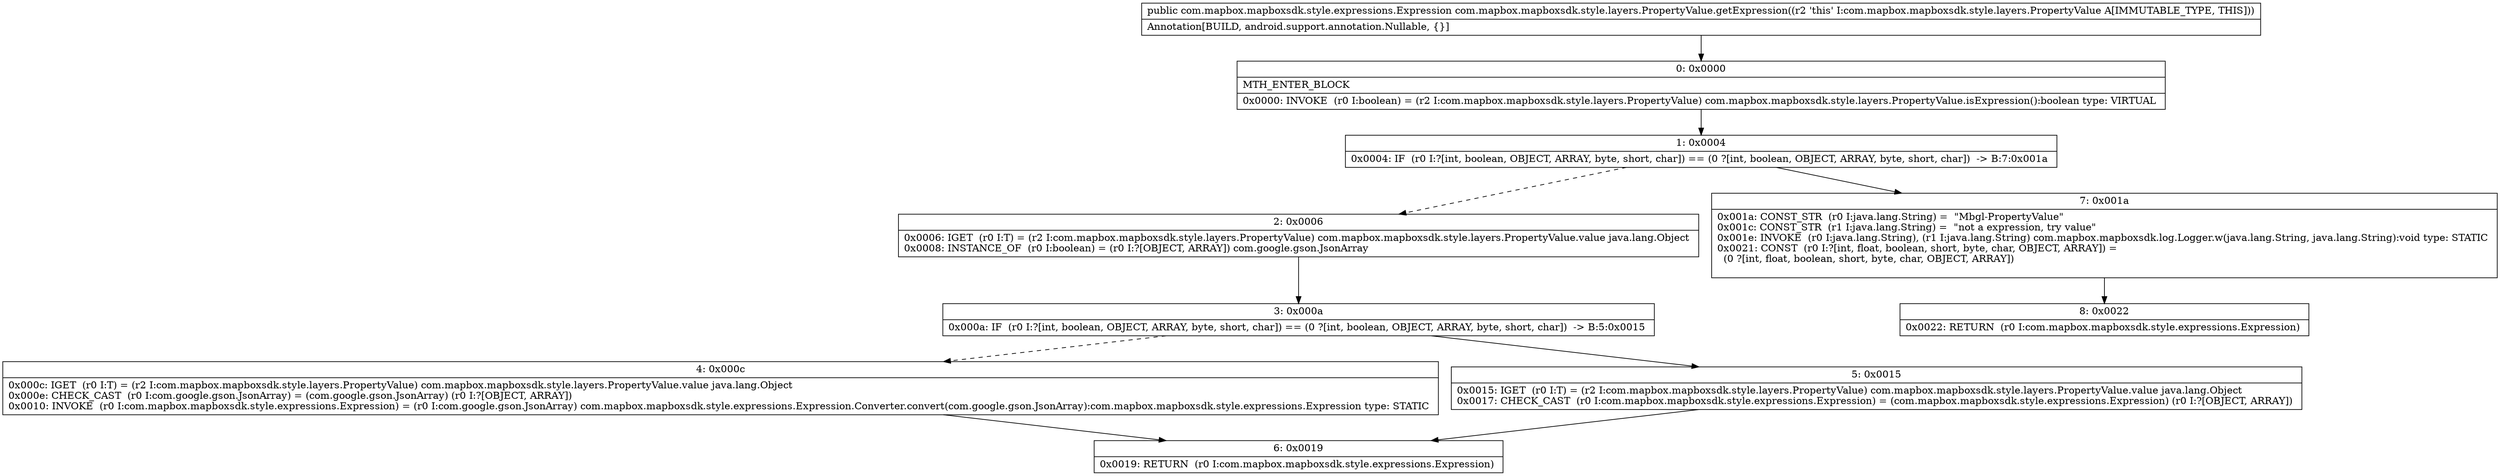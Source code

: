 digraph "CFG forcom.mapbox.mapboxsdk.style.layers.PropertyValue.getExpression()Lcom\/mapbox\/mapboxsdk\/style\/expressions\/Expression;" {
Node_0 [shape=record,label="{0\:\ 0x0000|MTH_ENTER_BLOCK\l|0x0000: INVOKE  (r0 I:boolean) = (r2 I:com.mapbox.mapboxsdk.style.layers.PropertyValue) com.mapbox.mapboxsdk.style.layers.PropertyValue.isExpression():boolean type: VIRTUAL \l}"];
Node_1 [shape=record,label="{1\:\ 0x0004|0x0004: IF  (r0 I:?[int, boolean, OBJECT, ARRAY, byte, short, char]) == (0 ?[int, boolean, OBJECT, ARRAY, byte, short, char])  \-\> B:7:0x001a \l}"];
Node_2 [shape=record,label="{2\:\ 0x0006|0x0006: IGET  (r0 I:T) = (r2 I:com.mapbox.mapboxsdk.style.layers.PropertyValue) com.mapbox.mapboxsdk.style.layers.PropertyValue.value java.lang.Object \l0x0008: INSTANCE_OF  (r0 I:boolean) = (r0 I:?[OBJECT, ARRAY]) com.google.gson.JsonArray \l}"];
Node_3 [shape=record,label="{3\:\ 0x000a|0x000a: IF  (r0 I:?[int, boolean, OBJECT, ARRAY, byte, short, char]) == (0 ?[int, boolean, OBJECT, ARRAY, byte, short, char])  \-\> B:5:0x0015 \l}"];
Node_4 [shape=record,label="{4\:\ 0x000c|0x000c: IGET  (r0 I:T) = (r2 I:com.mapbox.mapboxsdk.style.layers.PropertyValue) com.mapbox.mapboxsdk.style.layers.PropertyValue.value java.lang.Object \l0x000e: CHECK_CAST  (r0 I:com.google.gson.JsonArray) = (com.google.gson.JsonArray) (r0 I:?[OBJECT, ARRAY]) \l0x0010: INVOKE  (r0 I:com.mapbox.mapboxsdk.style.expressions.Expression) = (r0 I:com.google.gson.JsonArray) com.mapbox.mapboxsdk.style.expressions.Expression.Converter.convert(com.google.gson.JsonArray):com.mapbox.mapboxsdk.style.expressions.Expression type: STATIC \l}"];
Node_5 [shape=record,label="{5\:\ 0x0015|0x0015: IGET  (r0 I:T) = (r2 I:com.mapbox.mapboxsdk.style.layers.PropertyValue) com.mapbox.mapboxsdk.style.layers.PropertyValue.value java.lang.Object \l0x0017: CHECK_CAST  (r0 I:com.mapbox.mapboxsdk.style.expressions.Expression) = (com.mapbox.mapboxsdk.style.expressions.Expression) (r0 I:?[OBJECT, ARRAY]) \l}"];
Node_6 [shape=record,label="{6\:\ 0x0019|0x0019: RETURN  (r0 I:com.mapbox.mapboxsdk.style.expressions.Expression) \l}"];
Node_7 [shape=record,label="{7\:\ 0x001a|0x001a: CONST_STR  (r0 I:java.lang.String) =  \"Mbgl\-PropertyValue\" \l0x001c: CONST_STR  (r1 I:java.lang.String) =  \"not a expression, try value\" \l0x001e: INVOKE  (r0 I:java.lang.String), (r1 I:java.lang.String) com.mapbox.mapboxsdk.log.Logger.w(java.lang.String, java.lang.String):void type: STATIC \l0x0021: CONST  (r0 I:?[int, float, boolean, short, byte, char, OBJECT, ARRAY]) = \l  (0 ?[int, float, boolean, short, byte, char, OBJECT, ARRAY])\l \l}"];
Node_8 [shape=record,label="{8\:\ 0x0022|0x0022: RETURN  (r0 I:com.mapbox.mapboxsdk.style.expressions.Expression) \l}"];
MethodNode[shape=record,label="{public com.mapbox.mapboxsdk.style.expressions.Expression com.mapbox.mapboxsdk.style.layers.PropertyValue.getExpression((r2 'this' I:com.mapbox.mapboxsdk.style.layers.PropertyValue A[IMMUTABLE_TYPE, THIS]))  | Annotation[BUILD, android.support.annotation.Nullable, \{\}]\l}"];
MethodNode -> Node_0;
Node_0 -> Node_1;
Node_1 -> Node_2[style=dashed];
Node_1 -> Node_7;
Node_2 -> Node_3;
Node_3 -> Node_4[style=dashed];
Node_3 -> Node_5;
Node_4 -> Node_6;
Node_5 -> Node_6;
Node_7 -> Node_8;
}

